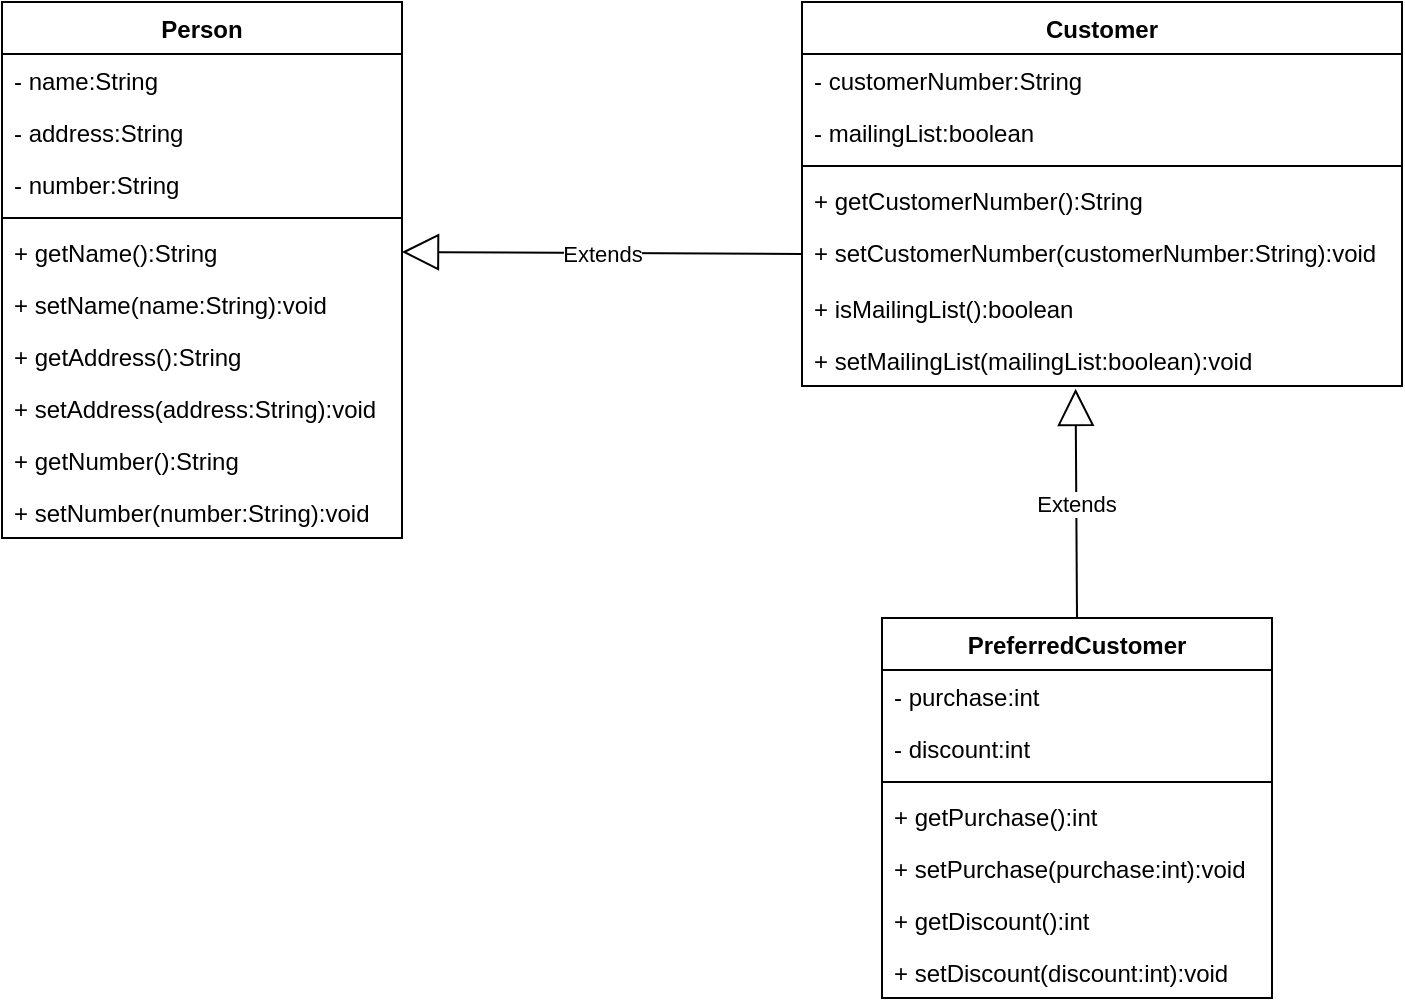 <mxfile version="13.10.1" type="github">
  <diagram id="AVUFm7KUnOCwmDu6Q7k5" name="Page-1">
    <mxGraphModel dx="1460" dy="681" grid="1" gridSize="10" guides="1" tooltips="1" connect="1" arrows="1" fold="1" page="1" pageScale="1" pageWidth="850" pageHeight="1100" math="0" shadow="0">
      <root>
        <mxCell id="0" />
        <mxCell id="1" parent="0" />
        <mxCell id="Poc4wknqnShsJzunrAv8-9" value="Person" style="swimlane;fontStyle=1;align=center;verticalAlign=top;childLayout=stackLayout;horizontal=1;startSize=26;horizontalStack=0;resizeParent=1;resizeParentMax=0;resizeLast=0;collapsible=1;marginBottom=0;" vertex="1" parent="1">
          <mxGeometry x="80" y="240" width="200" height="268" as="geometry" />
        </mxCell>
        <mxCell id="Poc4wknqnShsJzunrAv8-10" value="- name:String" style="text;strokeColor=none;fillColor=none;align=left;verticalAlign=top;spacingLeft=4;spacingRight=4;overflow=hidden;rotatable=0;points=[[0,0.5],[1,0.5]];portConstraint=eastwest;" vertex="1" parent="Poc4wknqnShsJzunrAv8-9">
          <mxGeometry y="26" width="200" height="26" as="geometry" />
        </mxCell>
        <mxCell id="Poc4wknqnShsJzunrAv8-14" value="- address:String" style="text;strokeColor=none;fillColor=none;align=left;verticalAlign=top;spacingLeft=4;spacingRight=4;overflow=hidden;rotatable=0;points=[[0,0.5],[1,0.5]];portConstraint=eastwest;" vertex="1" parent="Poc4wknqnShsJzunrAv8-9">
          <mxGeometry y="52" width="200" height="26" as="geometry" />
        </mxCell>
        <mxCell id="Poc4wknqnShsJzunrAv8-15" value="- number:String" style="text;strokeColor=none;fillColor=none;align=left;verticalAlign=top;spacingLeft=4;spacingRight=4;overflow=hidden;rotatable=0;points=[[0,0.5],[1,0.5]];portConstraint=eastwest;" vertex="1" parent="Poc4wknqnShsJzunrAv8-9">
          <mxGeometry y="78" width="200" height="26" as="geometry" />
        </mxCell>
        <mxCell id="Poc4wknqnShsJzunrAv8-11" value="" style="line;strokeWidth=1;fillColor=none;align=left;verticalAlign=middle;spacingTop=-1;spacingLeft=3;spacingRight=3;rotatable=0;labelPosition=right;points=[];portConstraint=eastwest;" vertex="1" parent="Poc4wknqnShsJzunrAv8-9">
          <mxGeometry y="104" width="200" height="8" as="geometry" />
        </mxCell>
        <mxCell id="Poc4wknqnShsJzunrAv8-12" value="+ getName():String" style="text;strokeColor=none;fillColor=none;align=left;verticalAlign=top;spacingLeft=4;spacingRight=4;overflow=hidden;rotatable=0;points=[[0,0.5],[1,0.5]];portConstraint=eastwest;" vertex="1" parent="Poc4wknqnShsJzunrAv8-9">
          <mxGeometry y="112" width="200" height="26" as="geometry" />
        </mxCell>
        <mxCell id="Poc4wknqnShsJzunrAv8-17" value="+ setName(name:String):void" style="text;strokeColor=none;fillColor=none;align=left;verticalAlign=top;spacingLeft=4;spacingRight=4;overflow=hidden;rotatable=0;points=[[0,0.5],[1,0.5]];portConstraint=eastwest;" vertex="1" parent="Poc4wknqnShsJzunrAv8-9">
          <mxGeometry y="138" width="200" height="26" as="geometry" />
        </mxCell>
        <mxCell id="Poc4wknqnShsJzunrAv8-22" value="+ getAddress():String" style="text;strokeColor=none;fillColor=none;align=left;verticalAlign=top;spacingLeft=4;spacingRight=4;overflow=hidden;rotatable=0;points=[[0,0.5],[1,0.5]];portConstraint=eastwest;" vertex="1" parent="Poc4wknqnShsJzunrAv8-9">
          <mxGeometry y="164" width="200" height="26" as="geometry" />
        </mxCell>
        <mxCell id="Poc4wknqnShsJzunrAv8-21" value="+ setAddress(address:String):void" style="text;strokeColor=none;fillColor=none;align=left;verticalAlign=top;spacingLeft=4;spacingRight=4;overflow=hidden;rotatable=0;points=[[0,0.5],[1,0.5]];portConstraint=eastwest;" vertex="1" parent="Poc4wknqnShsJzunrAv8-9">
          <mxGeometry y="190" width="200" height="26" as="geometry" />
        </mxCell>
        <mxCell id="Poc4wknqnShsJzunrAv8-20" value="+ getNumber():String" style="text;strokeColor=none;fillColor=none;align=left;verticalAlign=top;spacingLeft=4;spacingRight=4;overflow=hidden;rotatable=0;points=[[0,0.5],[1,0.5]];portConstraint=eastwest;" vertex="1" parent="Poc4wknqnShsJzunrAv8-9">
          <mxGeometry y="216" width="200" height="26" as="geometry" />
        </mxCell>
        <mxCell id="Poc4wknqnShsJzunrAv8-19" value="+ setNumber(number:String):void" style="text;strokeColor=none;fillColor=none;align=left;verticalAlign=top;spacingLeft=4;spacingRight=4;overflow=hidden;rotatable=0;points=[[0,0.5],[1,0.5]];portConstraint=eastwest;" vertex="1" parent="Poc4wknqnShsJzunrAv8-9">
          <mxGeometry y="242" width="200" height="26" as="geometry" />
        </mxCell>
        <mxCell id="Poc4wknqnShsJzunrAv8-23" value="Customer" style="swimlane;fontStyle=1;align=center;verticalAlign=top;childLayout=stackLayout;horizontal=1;startSize=26;horizontalStack=0;resizeParent=1;resizeParentMax=0;resizeLast=0;collapsible=1;marginBottom=0;" vertex="1" parent="1">
          <mxGeometry x="480" y="240" width="300" height="192" as="geometry" />
        </mxCell>
        <mxCell id="Poc4wknqnShsJzunrAv8-24" value="- customerNumber:String" style="text;strokeColor=none;fillColor=none;align=left;verticalAlign=top;spacingLeft=4;spacingRight=4;overflow=hidden;rotatable=0;points=[[0,0.5],[1,0.5]];portConstraint=eastwest;" vertex="1" parent="Poc4wknqnShsJzunrAv8-23">
          <mxGeometry y="26" width="300" height="26" as="geometry" />
        </mxCell>
        <mxCell id="Poc4wknqnShsJzunrAv8-27" value="- mailingList:boolean" style="text;strokeColor=none;fillColor=none;align=left;verticalAlign=top;spacingLeft=4;spacingRight=4;overflow=hidden;rotatable=0;points=[[0,0.5],[1,0.5]];portConstraint=eastwest;" vertex="1" parent="Poc4wknqnShsJzunrAv8-23">
          <mxGeometry y="52" width="300" height="26" as="geometry" />
        </mxCell>
        <mxCell id="Poc4wknqnShsJzunrAv8-25" value="" style="line;strokeWidth=1;fillColor=none;align=left;verticalAlign=middle;spacingTop=-1;spacingLeft=3;spacingRight=3;rotatable=0;labelPosition=right;points=[];portConstraint=eastwest;" vertex="1" parent="Poc4wknqnShsJzunrAv8-23">
          <mxGeometry y="78" width="300" height="8" as="geometry" />
        </mxCell>
        <mxCell id="Poc4wknqnShsJzunrAv8-26" value="+ getCustomerNumber():String" style="text;strokeColor=none;fillColor=none;align=left;verticalAlign=top;spacingLeft=4;spacingRight=4;overflow=hidden;rotatable=0;points=[[0,0.5],[1,0.5]];portConstraint=eastwest;" vertex="1" parent="Poc4wknqnShsJzunrAv8-23">
          <mxGeometry y="86" width="300" height="26" as="geometry" />
        </mxCell>
        <mxCell id="Poc4wknqnShsJzunrAv8-29" value="+ setCustomerNumber(customerNumber:String):void" style="text;strokeColor=none;fillColor=none;align=left;verticalAlign=top;spacingLeft=4;spacingRight=4;overflow=hidden;rotatable=0;points=[[0,0.5],[1,0.5]];portConstraint=eastwest;" vertex="1" parent="Poc4wknqnShsJzunrAv8-23">
          <mxGeometry y="112" width="300" height="28" as="geometry" />
        </mxCell>
        <mxCell id="Poc4wknqnShsJzunrAv8-30" value="+ isMailingList():boolean" style="text;strokeColor=none;fillColor=none;align=left;verticalAlign=top;spacingLeft=4;spacingRight=4;overflow=hidden;rotatable=0;points=[[0,0.5],[1,0.5]];portConstraint=eastwest;" vertex="1" parent="Poc4wknqnShsJzunrAv8-23">
          <mxGeometry y="140" width="300" height="26" as="geometry" />
        </mxCell>
        <mxCell id="Poc4wknqnShsJzunrAv8-28" value="+ setMailingList(mailingList:boolean):void" style="text;strokeColor=none;fillColor=none;align=left;verticalAlign=top;spacingLeft=4;spacingRight=4;overflow=hidden;rotatable=0;points=[[0,0.5],[1,0.5]];portConstraint=eastwest;" vertex="1" parent="Poc4wknqnShsJzunrAv8-23">
          <mxGeometry y="166" width="300" height="26" as="geometry" />
        </mxCell>
        <mxCell id="Poc4wknqnShsJzunrAv8-33" value="PreferredCustomer" style="swimlane;fontStyle=1;align=center;verticalAlign=top;childLayout=stackLayout;horizontal=1;startSize=26;horizontalStack=0;resizeParent=1;resizeParentMax=0;resizeLast=0;collapsible=1;marginBottom=0;" vertex="1" parent="1">
          <mxGeometry x="520" y="548" width="195" height="190" as="geometry" />
        </mxCell>
        <mxCell id="Poc4wknqnShsJzunrAv8-34" value="- purchase:int" style="text;strokeColor=none;fillColor=none;align=left;verticalAlign=top;spacingLeft=4;spacingRight=4;overflow=hidden;rotatable=0;points=[[0,0.5],[1,0.5]];portConstraint=eastwest;" vertex="1" parent="Poc4wknqnShsJzunrAv8-33">
          <mxGeometry y="26" width="195" height="26" as="geometry" />
        </mxCell>
        <mxCell id="Poc4wknqnShsJzunrAv8-37" value="- discount:int" style="text;strokeColor=none;fillColor=none;align=left;verticalAlign=top;spacingLeft=4;spacingRight=4;overflow=hidden;rotatable=0;points=[[0,0.5],[1,0.5]];portConstraint=eastwest;" vertex="1" parent="Poc4wknqnShsJzunrAv8-33">
          <mxGeometry y="52" width="195" height="26" as="geometry" />
        </mxCell>
        <mxCell id="Poc4wknqnShsJzunrAv8-35" value="" style="line;strokeWidth=1;fillColor=none;align=left;verticalAlign=middle;spacingTop=-1;spacingLeft=3;spacingRight=3;rotatable=0;labelPosition=right;points=[];portConstraint=eastwest;" vertex="1" parent="Poc4wknqnShsJzunrAv8-33">
          <mxGeometry y="78" width="195" height="8" as="geometry" />
        </mxCell>
        <mxCell id="Poc4wknqnShsJzunrAv8-38" value="+ getPurchase():int" style="text;strokeColor=none;fillColor=none;align=left;verticalAlign=top;spacingLeft=4;spacingRight=4;overflow=hidden;rotatable=0;points=[[0,0.5],[1,0.5]];portConstraint=eastwest;" vertex="1" parent="Poc4wknqnShsJzunrAv8-33">
          <mxGeometry y="86" width="195" height="26" as="geometry" />
        </mxCell>
        <mxCell id="Poc4wknqnShsJzunrAv8-39" value="+ setPurchase(purchase:int):void" style="text;strokeColor=none;fillColor=none;align=left;verticalAlign=top;spacingLeft=4;spacingRight=4;overflow=hidden;rotatable=0;points=[[0,0.5],[1,0.5]];portConstraint=eastwest;" vertex="1" parent="Poc4wknqnShsJzunrAv8-33">
          <mxGeometry y="112" width="195" height="26" as="geometry" />
        </mxCell>
        <mxCell id="Poc4wknqnShsJzunrAv8-36" value="+ getDiscount():int" style="text;strokeColor=none;fillColor=none;align=left;verticalAlign=top;spacingLeft=4;spacingRight=4;overflow=hidden;rotatable=0;points=[[0,0.5],[1,0.5]];portConstraint=eastwest;" vertex="1" parent="Poc4wknqnShsJzunrAv8-33">
          <mxGeometry y="138" width="195" height="26" as="geometry" />
        </mxCell>
        <mxCell id="Poc4wknqnShsJzunrAv8-40" value="+ setDiscount(discount:int):void" style="text;strokeColor=none;fillColor=none;align=left;verticalAlign=top;spacingLeft=4;spacingRight=4;overflow=hidden;rotatable=0;points=[[0,0.5],[1,0.5]];portConstraint=eastwest;" vertex="1" parent="Poc4wknqnShsJzunrAv8-33">
          <mxGeometry y="164" width="195" height="26" as="geometry" />
        </mxCell>
        <mxCell id="Poc4wknqnShsJzunrAv8-41" value="Extends" style="endArrow=block;endSize=16;endFill=0;html=1;entryX=1;entryY=0.5;entryDx=0;entryDy=0;exitX=0;exitY=0.5;exitDx=0;exitDy=0;" edge="1" parent="1" source="Poc4wknqnShsJzunrAv8-29" target="Poc4wknqnShsJzunrAv8-12">
          <mxGeometry width="160" relative="1" as="geometry">
            <mxPoint x="420" y="520" as="sourcePoint" />
            <mxPoint x="580" y="520" as="targetPoint" />
          </mxGeometry>
        </mxCell>
        <mxCell id="Poc4wknqnShsJzunrAv8-42" value="Extends" style="endArrow=block;endSize=16;endFill=0;html=1;exitX=0.5;exitY=0;exitDx=0;exitDy=0;entryX=0.456;entryY=1.054;entryDx=0;entryDy=0;entryPerimeter=0;" edge="1" parent="1" source="Poc4wknqnShsJzunrAv8-33" target="Poc4wknqnShsJzunrAv8-28">
          <mxGeometry width="160" relative="1" as="geometry">
            <mxPoint x="420" y="520" as="sourcePoint" />
            <mxPoint x="619" y="432" as="targetPoint" />
          </mxGeometry>
        </mxCell>
      </root>
    </mxGraphModel>
  </diagram>
</mxfile>

